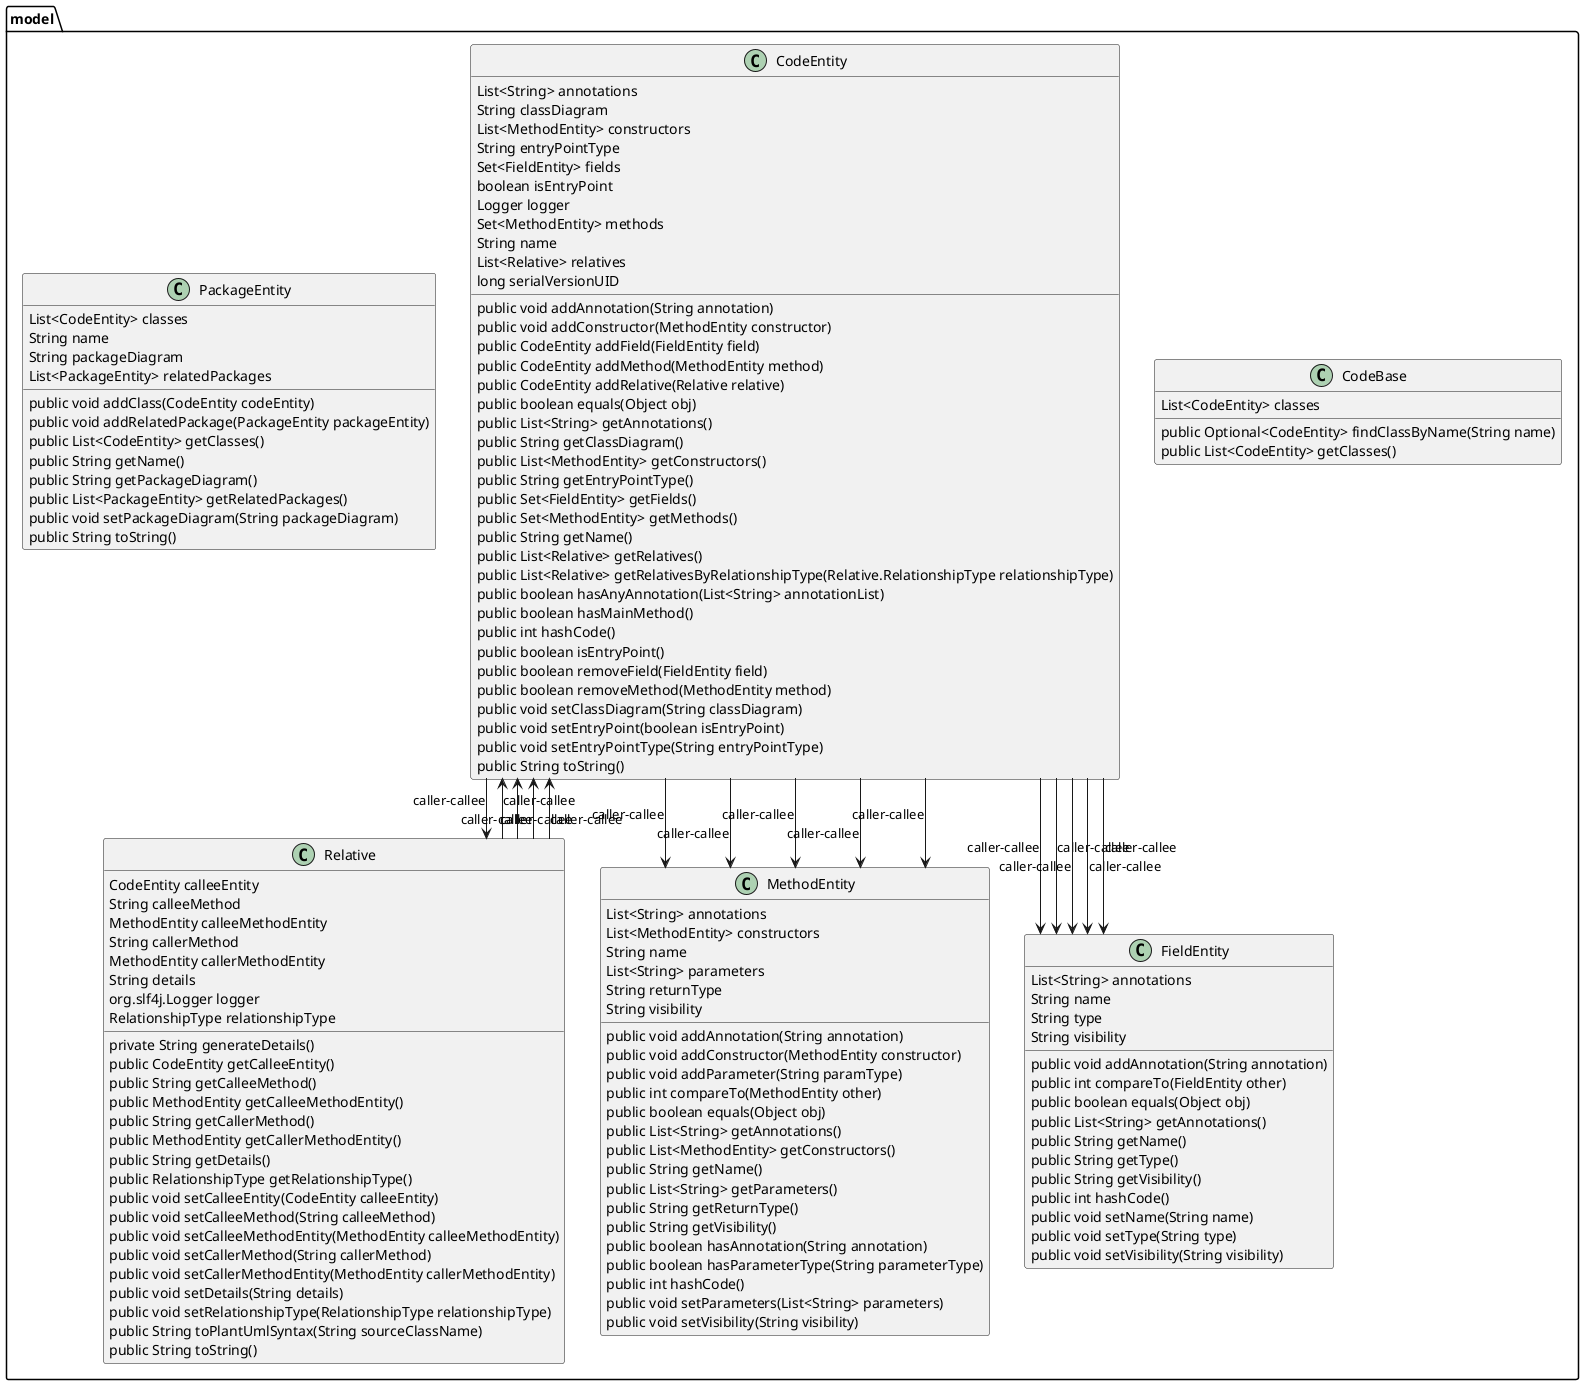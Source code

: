 @startuml
skinparam linetype Ortho
package model {
class CodeBase {
    List<CodeEntity> classes
    public Optional<CodeEntity> findClassByName(String name)
    public List<CodeEntity> getClasses()
}
class CodeEntity {
    List<String> annotations
    String classDiagram
    List<MethodEntity> constructors
    String entryPointType
    Set<FieldEntity> fields
    boolean isEntryPoint
    Logger logger
    Set<MethodEntity> methods
    String name
    List<Relative> relatives
    long serialVersionUID
    public void addAnnotation(String annotation)
    public void addConstructor(MethodEntity constructor)
    public CodeEntity addField(FieldEntity field)
    public CodeEntity addMethod(MethodEntity method)
    public CodeEntity addRelative(Relative relative)
    public boolean equals(Object obj)
    public List<String> getAnnotations()
    public String getClassDiagram()
    public List<MethodEntity> getConstructors()
    public String getEntryPointType()
    public Set<FieldEntity> getFields()
    public Set<MethodEntity> getMethods()
    public String getName()
    public List<Relative> getRelatives()
    public List<Relative> getRelativesByRelationshipType(Relative.RelationshipType relationshipType)
    public boolean hasAnyAnnotation(List<String> annotationList)
    public boolean hasMainMethod()
    public int hashCode()
    public boolean isEntryPoint()
    public boolean removeField(FieldEntity field)
    public boolean removeMethod(MethodEntity method)
    public void setClassDiagram(String classDiagram)
    public void setEntryPoint(boolean isEntryPoint)
    public void setEntryPointType(String entryPointType)
    public String toString()
}
CodeEntity --> Relative : caller-callee
CodeEntity --> MethodEntity : caller-callee
CodeEntity --> MethodEntity : caller-callee
CodeEntity --> MethodEntity : caller-callee
CodeEntity --> MethodEntity : caller-callee
CodeEntity --> FieldEntity : caller-callee
CodeEntity --> FieldEntity : caller-callee
CodeEntity --> FieldEntity : caller-callee
CodeEntity --> FieldEntity : caller-callee
CodeEntity --> MethodEntity : caller-callee
CodeEntity --> FieldEntity : caller-callee
class FieldEntity {
    List<String> annotations
    String name
    String type
    String visibility
    public void addAnnotation(String annotation)
    public int compareTo(FieldEntity other)
    public boolean equals(Object obj)
    public List<String> getAnnotations()
    public String getName()
    public String getType()
    public String getVisibility()
    public int hashCode()
    public void setName(String name)
    public void setType(String type)
    public void setVisibility(String visibility)
}
class MethodEntity {
    List<String> annotations
    List<MethodEntity> constructors
    String name
    List<String> parameters
    String returnType
    String visibility
    public void addAnnotation(String annotation)
    public void addConstructor(MethodEntity constructor)
    public void addParameter(String paramType)
    public int compareTo(MethodEntity other)
    public boolean equals(Object obj)
    public List<String> getAnnotations()
    public List<MethodEntity> getConstructors()
    public String getName()
    public List<String> getParameters()
    public String getReturnType()
    public String getVisibility()
    public boolean hasAnnotation(String annotation)
    public boolean hasParameterType(String parameterType)
    public int hashCode()
    public void setParameters(List<String> parameters)
    public void setVisibility(String visibility)
}
class PackageEntity {
    List<CodeEntity> classes
    String name
    String packageDiagram
    List<PackageEntity> relatedPackages
    public void addClass(CodeEntity codeEntity)
    public void addRelatedPackage(PackageEntity packageEntity)
    public List<CodeEntity> getClasses()
    public String getName()
    public String getPackageDiagram()
    public List<PackageEntity> getRelatedPackages()
    public void setPackageDiagram(String packageDiagram)
    public String toString()
}
class Relative {
    CodeEntity calleeEntity
    String calleeMethod
    MethodEntity calleeMethodEntity
    String callerMethod
    MethodEntity callerMethodEntity
    String details
    org.slf4j.Logger logger
    RelationshipType relationshipType
    private String generateDetails()
    public CodeEntity getCalleeEntity()
    public String getCalleeMethod()
    public MethodEntity getCalleeMethodEntity()
    public String getCallerMethod()
    public MethodEntity getCallerMethodEntity()
    public String getDetails()
    public RelationshipType getRelationshipType()
    public void setCalleeEntity(CodeEntity calleeEntity)
    public void setCalleeMethod(String calleeMethod)
    public void setCalleeMethodEntity(MethodEntity calleeMethodEntity)
    public void setCallerMethod(String callerMethod)
    public void setCallerMethodEntity(MethodEntity callerMethodEntity)
    public void setDetails(String details)
    public void setRelationshipType(RelationshipType relationshipType)
    public String toPlantUmlSyntax(String sourceClassName)
    public String toString()
}
Relative --> CodeEntity : caller-callee
Relative --> CodeEntity : caller-callee
Relative --> CodeEntity : caller-callee
Relative --> CodeEntity : caller-callee
}
@enduml
